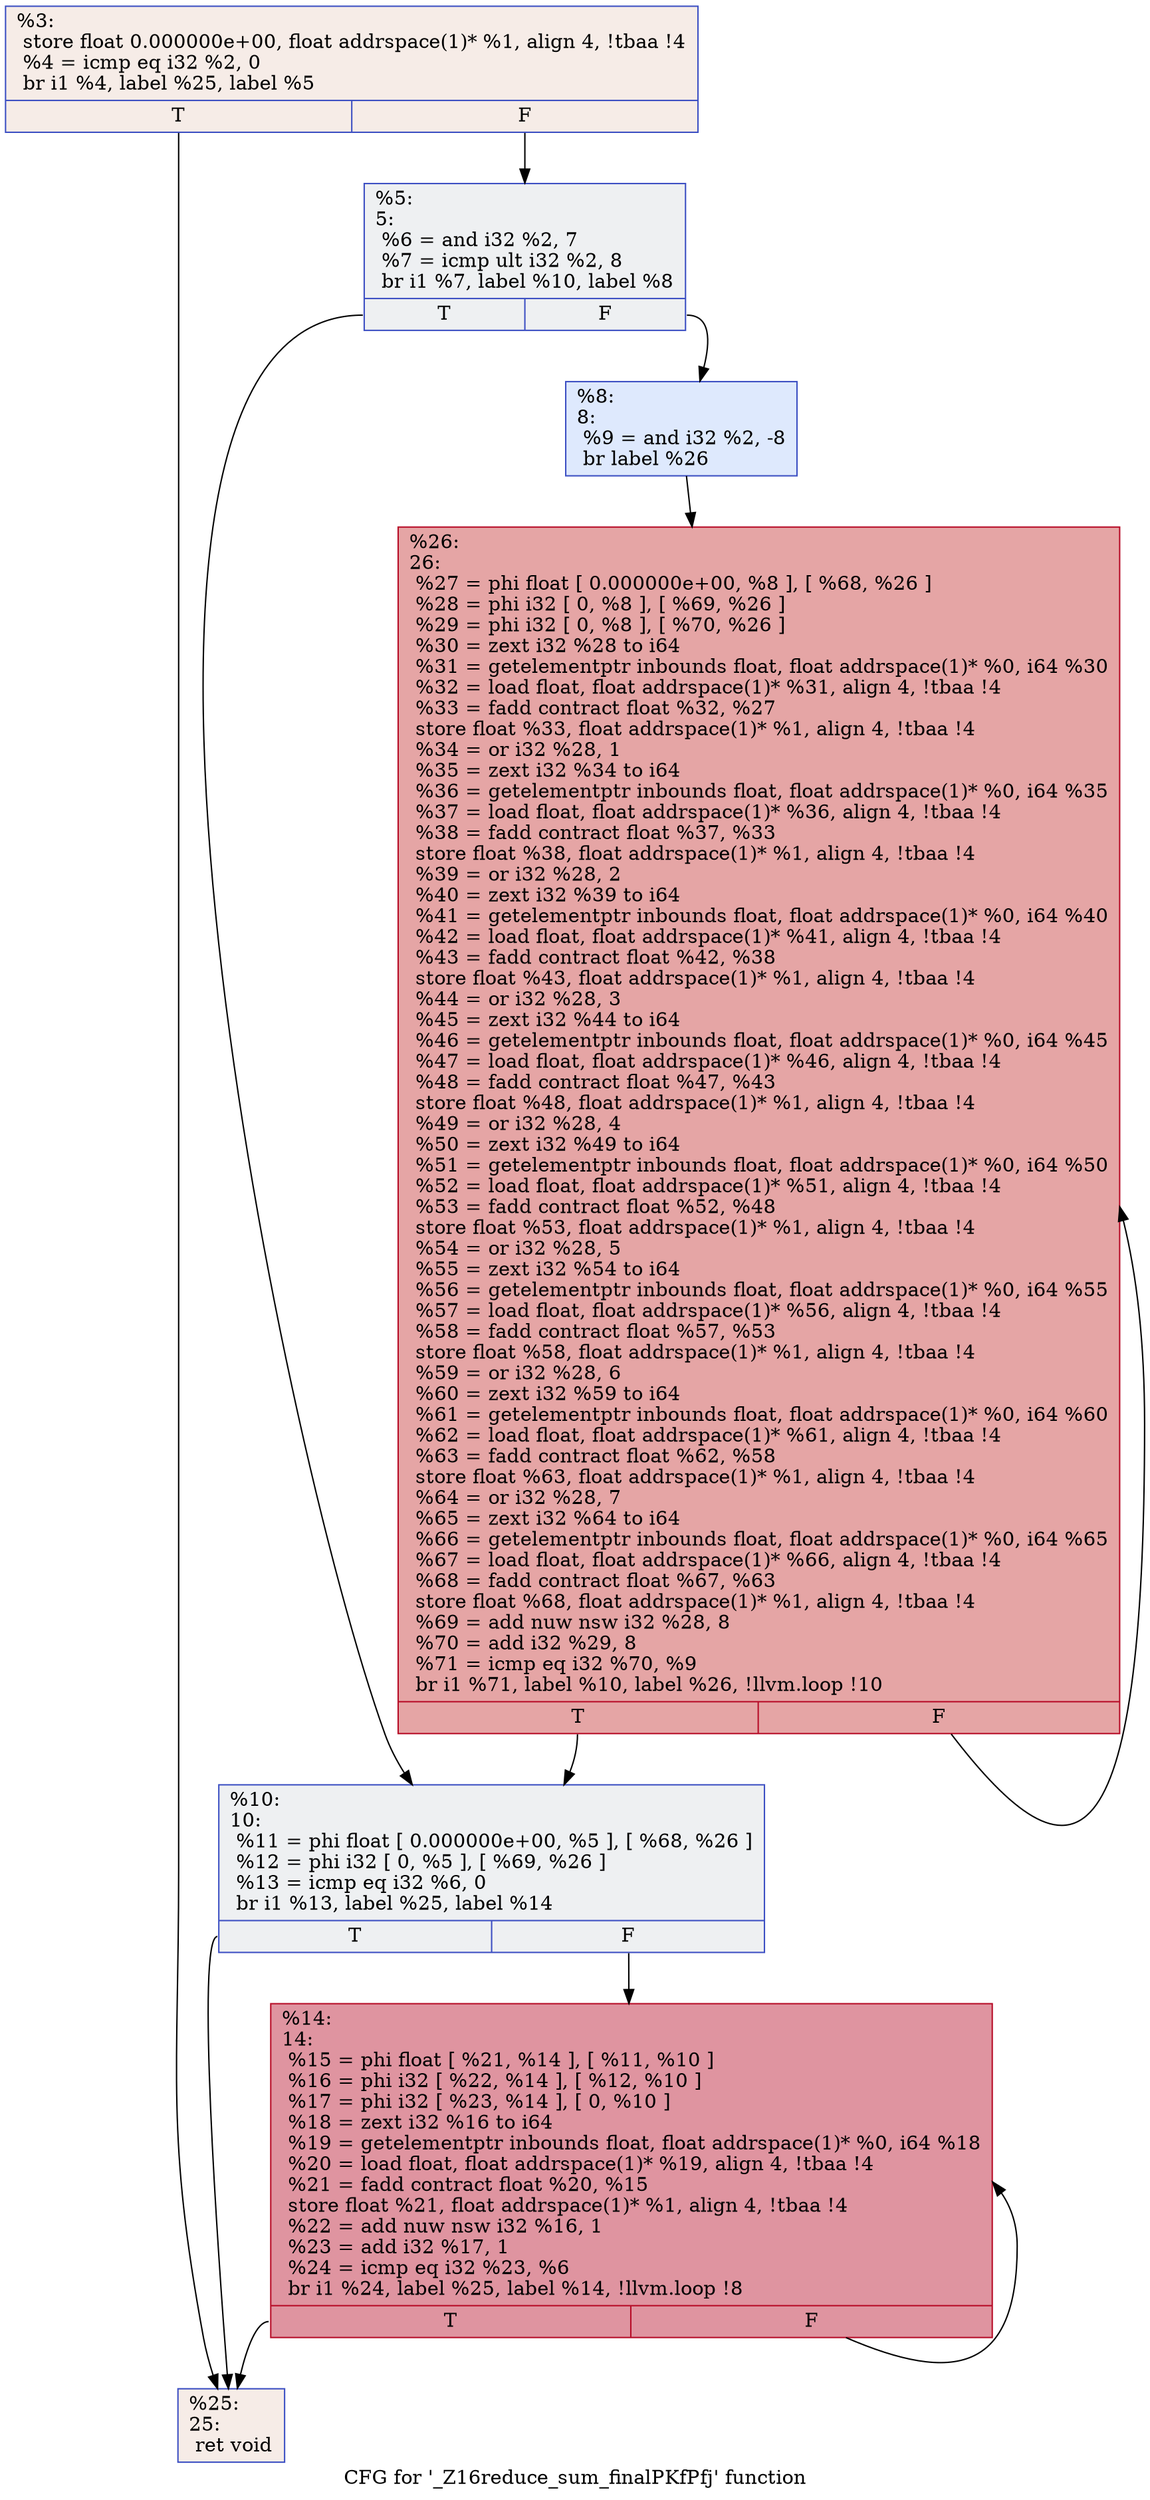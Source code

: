digraph "CFG for '_Z16reduce_sum_finalPKfPfj' function" {
	label="CFG for '_Z16reduce_sum_finalPKfPfj' function";

	Node0x52c3930 [shape=record,color="#3d50c3ff", style=filled, fillcolor="#ead5c970",label="{%3:\l  store float 0.000000e+00, float addrspace(1)* %1, align 4, !tbaa !4\l  %4 = icmp eq i32 %2, 0\l  br i1 %4, label %25, label %5\l|{<s0>T|<s1>F}}"];
	Node0x52c3930:s0 -> Node0x52c5690;
	Node0x52c3930:s1 -> Node0x52c5720;
	Node0x52c5720 [shape=record,color="#3d50c3ff", style=filled, fillcolor="#d9dce170",label="{%5:\l5:                                                \l  %6 = and i32 %2, 7\l  %7 = icmp ult i32 %2, 8\l  br i1 %7, label %10, label %8\l|{<s0>T|<s1>F}}"];
	Node0x52c5720:s0 -> Node0x52c59b0;
	Node0x52c5720:s1 -> Node0x52c5a00;
	Node0x52c5a00 [shape=record,color="#3d50c3ff", style=filled, fillcolor="#b5cdfa70",label="{%8:\l8:                                                \l  %9 = and i32 %2, -8\l  br label %26\l}"];
	Node0x52c5a00 -> Node0x52c5640;
	Node0x52c59b0 [shape=record,color="#3d50c3ff", style=filled, fillcolor="#d9dce170",label="{%10:\l10:                                               \l  %11 = phi float [ 0.000000e+00, %5 ], [ %68, %26 ]\l  %12 = phi i32 [ 0, %5 ], [ %69, %26 ]\l  %13 = icmp eq i32 %6, 0\l  br i1 %13, label %25, label %14\l|{<s0>T|<s1>F}}"];
	Node0x52c59b0:s0 -> Node0x52c5690;
	Node0x52c59b0:s1 -> Node0x52c5f90;
	Node0x52c5f90 [shape=record,color="#b70d28ff", style=filled, fillcolor="#b70d2870",label="{%14:\l14:                                               \l  %15 = phi float [ %21, %14 ], [ %11, %10 ]\l  %16 = phi i32 [ %22, %14 ], [ %12, %10 ]\l  %17 = phi i32 [ %23, %14 ], [ 0, %10 ]\l  %18 = zext i32 %16 to i64\l  %19 = getelementptr inbounds float, float addrspace(1)* %0, i64 %18\l  %20 = load float, float addrspace(1)* %19, align 4, !tbaa !4\l  %21 = fadd contract float %20, %15\l  store float %21, float addrspace(1)* %1, align 4, !tbaa !4\l  %22 = add nuw nsw i32 %16, 1\l  %23 = add i32 %17, 1\l  %24 = icmp eq i32 %23, %6\l  br i1 %24, label %25, label %14, !llvm.loop !8\l|{<s0>T|<s1>F}}"];
	Node0x52c5f90:s0 -> Node0x52c5690;
	Node0x52c5f90:s1 -> Node0x52c5f90;
	Node0x52c5690 [shape=record,color="#3d50c3ff", style=filled, fillcolor="#ead5c970",label="{%25:\l25:                                               \l  ret void\l}"];
	Node0x52c5640 [shape=record,color="#b70d28ff", style=filled, fillcolor="#c5333470",label="{%26:\l26:                                               \l  %27 = phi float [ 0.000000e+00, %8 ], [ %68, %26 ]\l  %28 = phi i32 [ 0, %8 ], [ %69, %26 ]\l  %29 = phi i32 [ 0, %8 ], [ %70, %26 ]\l  %30 = zext i32 %28 to i64\l  %31 = getelementptr inbounds float, float addrspace(1)* %0, i64 %30\l  %32 = load float, float addrspace(1)* %31, align 4, !tbaa !4\l  %33 = fadd contract float %32, %27\l  store float %33, float addrspace(1)* %1, align 4, !tbaa !4\l  %34 = or i32 %28, 1\l  %35 = zext i32 %34 to i64\l  %36 = getelementptr inbounds float, float addrspace(1)* %0, i64 %35\l  %37 = load float, float addrspace(1)* %36, align 4, !tbaa !4\l  %38 = fadd contract float %37, %33\l  store float %38, float addrspace(1)* %1, align 4, !tbaa !4\l  %39 = or i32 %28, 2\l  %40 = zext i32 %39 to i64\l  %41 = getelementptr inbounds float, float addrspace(1)* %0, i64 %40\l  %42 = load float, float addrspace(1)* %41, align 4, !tbaa !4\l  %43 = fadd contract float %42, %38\l  store float %43, float addrspace(1)* %1, align 4, !tbaa !4\l  %44 = or i32 %28, 3\l  %45 = zext i32 %44 to i64\l  %46 = getelementptr inbounds float, float addrspace(1)* %0, i64 %45\l  %47 = load float, float addrspace(1)* %46, align 4, !tbaa !4\l  %48 = fadd contract float %47, %43\l  store float %48, float addrspace(1)* %1, align 4, !tbaa !4\l  %49 = or i32 %28, 4\l  %50 = zext i32 %49 to i64\l  %51 = getelementptr inbounds float, float addrspace(1)* %0, i64 %50\l  %52 = load float, float addrspace(1)* %51, align 4, !tbaa !4\l  %53 = fadd contract float %52, %48\l  store float %53, float addrspace(1)* %1, align 4, !tbaa !4\l  %54 = or i32 %28, 5\l  %55 = zext i32 %54 to i64\l  %56 = getelementptr inbounds float, float addrspace(1)* %0, i64 %55\l  %57 = load float, float addrspace(1)* %56, align 4, !tbaa !4\l  %58 = fadd contract float %57, %53\l  store float %58, float addrspace(1)* %1, align 4, !tbaa !4\l  %59 = or i32 %28, 6\l  %60 = zext i32 %59 to i64\l  %61 = getelementptr inbounds float, float addrspace(1)* %0, i64 %60\l  %62 = load float, float addrspace(1)* %61, align 4, !tbaa !4\l  %63 = fadd contract float %62, %58\l  store float %63, float addrspace(1)* %1, align 4, !tbaa !4\l  %64 = or i32 %28, 7\l  %65 = zext i32 %64 to i64\l  %66 = getelementptr inbounds float, float addrspace(1)* %0, i64 %65\l  %67 = load float, float addrspace(1)* %66, align 4, !tbaa !4\l  %68 = fadd contract float %67, %63\l  store float %68, float addrspace(1)* %1, align 4, !tbaa !4\l  %69 = add nuw nsw i32 %28, 8\l  %70 = add i32 %29, 8\l  %71 = icmp eq i32 %70, %9\l  br i1 %71, label %10, label %26, !llvm.loop !10\l|{<s0>T|<s1>F}}"];
	Node0x52c5640:s0 -> Node0x52c59b0;
	Node0x52c5640:s1 -> Node0x52c5640;
}
